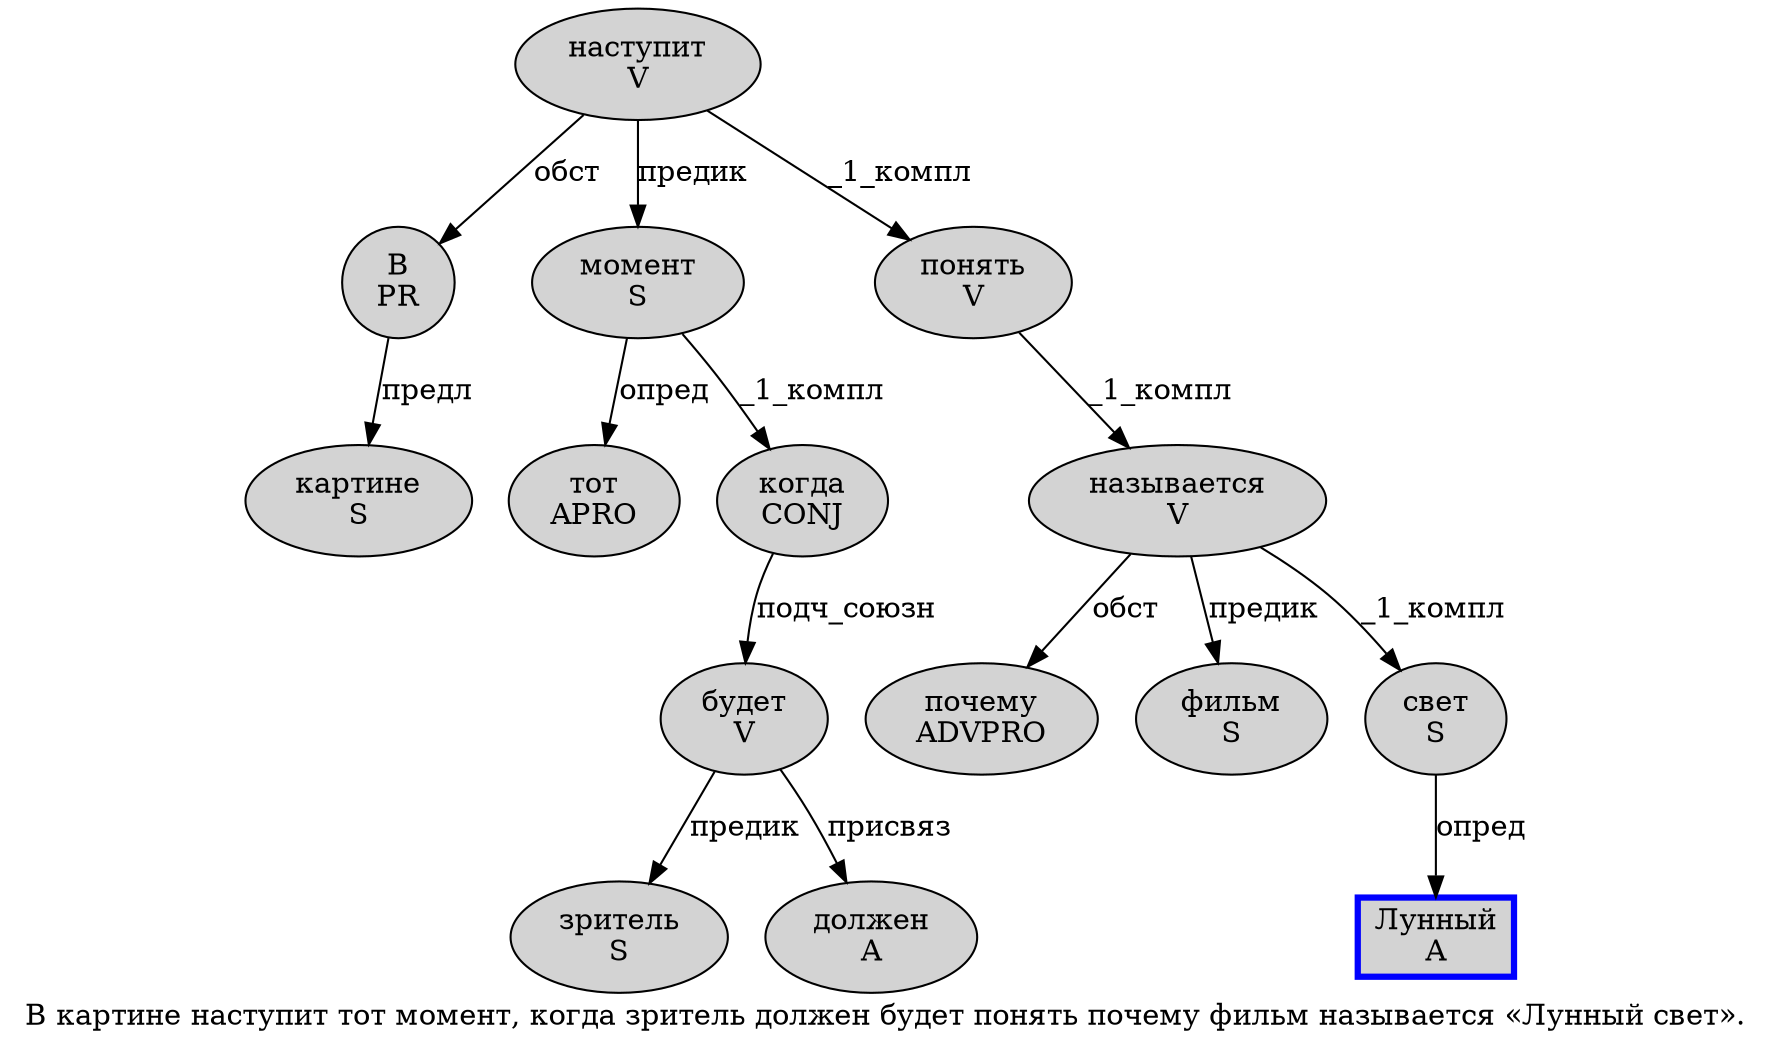 digraph SENTENCE_4132 {
	graph [label="В картине наступит тот момент, когда зритель должен будет понять почему фильм называется «Лунный свет»."]
	node [style=filled]
		0 [label="В
PR" color="" fillcolor=lightgray penwidth=1 shape=ellipse]
		1 [label="картине
S" color="" fillcolor=lightgray penwidth=1 shape=ellipse]
		2 [label="наступит
V" color="" fillcolor=lightgray penwidth=1 shape=ellipse]
		3 [label="тот
APRO" color="" fillcolor=lightgray penwidth=1 shape=ellipse]
		4 [label="момент
S" color="" fillcolor=lightgray penwidth=1 shape=ellipse]
		6 [label="когда
CONJ" color="" fillcolor=lightgray penwidth=1 shape=ellipse]
		7 [label="зритель
S" color="" fillcolor=lightgray penwidth=1 shape=ellipse]
		8 [label="должен
A" color="" fillcolor=lightgray penwidth=1 shape=ellipse]
		9 [label="будет
V" color="" fillcolor=lightgray penwidth=1 shape=ellipse]
		10 [label="понять
V" color="" fillcolor=lightgray penwidth=1 shape=ellipse]
		11 [label="почему
ADVPRO" color="" fillcolor=lightgray penwidth=1 shape=ellipse]
		12 [label="фильм
S" color="" fillcolor=lightgray penwidth=1 shape=ellipse]
		13 [label="называется
V" color="" fillcolor=lightgray penwidth=1 shape=ellipse]
		15 [label="Лунный
A" color=blue fillcolor=lightgray penwidth=3 shape=box]
		16 [label="свет
S" color="" fillcolor=lightgray penwidth=1 shape=ellipse]
			13 -> 11 [label="обст"]
			13 -> 12 [label="предик"]
			13 -> 16 [label="_1_компл"]
			2 -> 0 [label="обст"]
			2 -> 4 [label="предик"]
			2 -> 10 [label="_1_компл"]
			9 -> 7 [label="предик"]
			9 -> 8 [label="присвяз"]
			10 -> 13 [label="_1_компл"]
			4 -> 3 [label="опред"]
			4 -> 6 [label="_1_компл"]
			6 -> 9 [label="подч_союзн"]
			0 -> 1 [label="предл"]
			16 -> 15 [label="опред"]
}